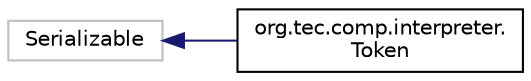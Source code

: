 digraph "Graphical Class Hierarchy"
{
 // LATEX_PDF_SIZE
  edge [fontname="Helvetica",fontsize="10",labelfontname="Helvetica",labelfontsize="10"];
  node [fontname="Helvetica",fontsize="10",shape=record];
  rankdir="LR";
  Node6 [label="Serializable",height=0.2,width=0.4,color="grey75", fillcolor="white", style="filled",tooltip=" "];
  Node6 -> Node0 [dir="back",color="midnightblue",fontsize="10",style="solid",fontname="Helvetica"];
  Node0 [label="org.tec.comp.interpreter.\lToken",height=0.2,width=0.4,color="black", fillcolor="white", style="filled",URL="$classorg_1_1tec_1_1comp_1_1interpreter_1_1_token.html",tooltip=" "];
}
